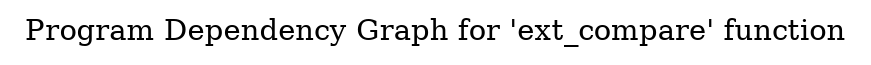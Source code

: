 digraph "Program Dependency Graph for 'ext_compare' function" {
	label="Program Dependency Graph for 'ext_compare' function";

}

